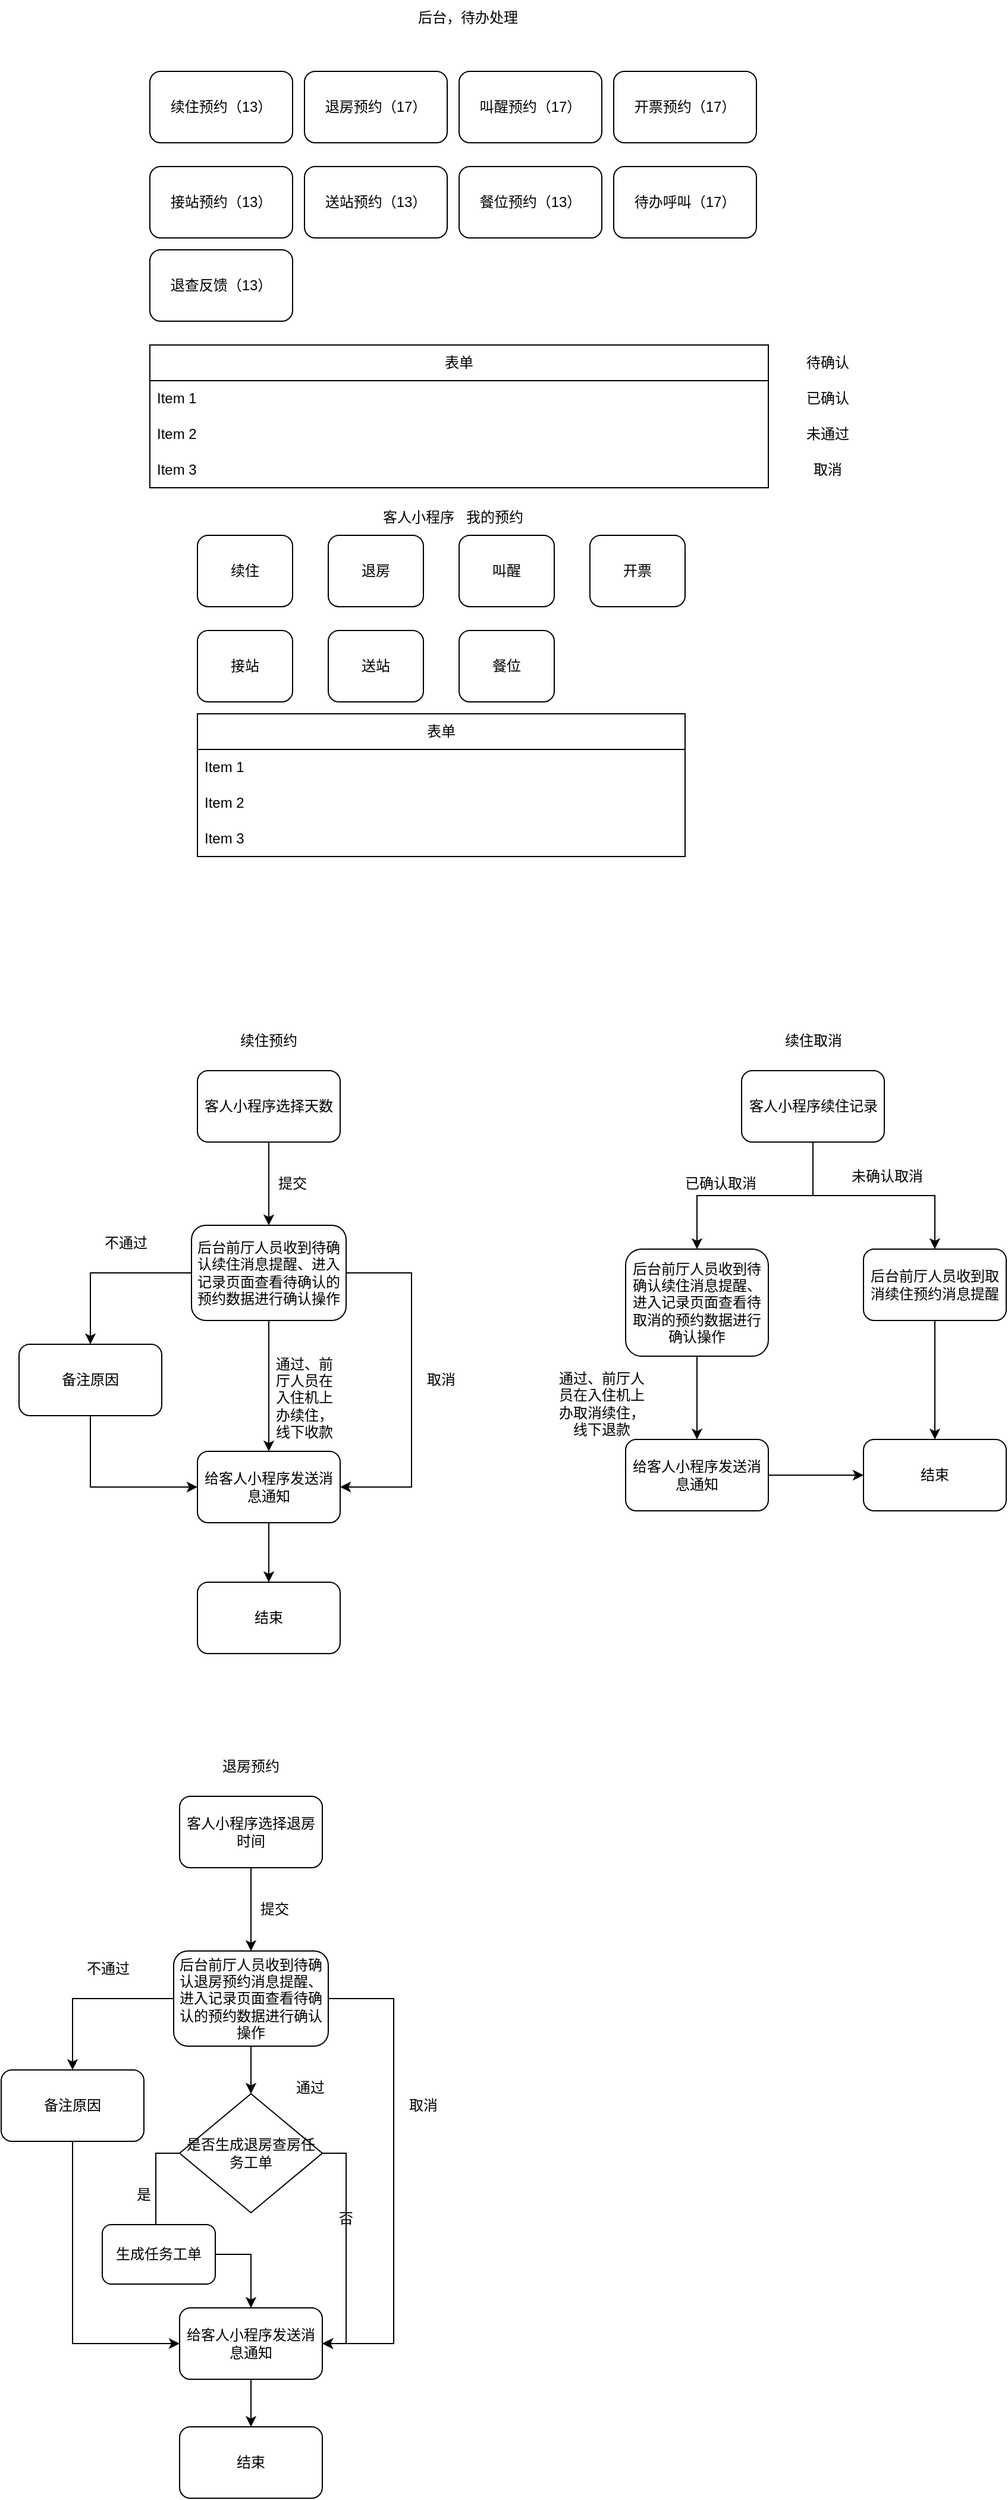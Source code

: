 <mxfile version="21.6.8" type="github">
  <diagram id="wFE0QG_FPsp0jaGvCLVb" name="Page-1">
    <mxGraphModel dx="1034" dy="432" grid="1" gridSize="10" guides="1" tooltips="1" connect="1" arrows="1" fold="1" page="1" pageScale="1" pageWidth="850" pageHeight="1100" math="0" shadow="0">
      <root>
        <mxCell id="0" />
        <mxCell id="1" parent="0" />
        <mxCell id="koKCyErYXFLNH2tnEZ0O-1" value="表单" style="swimlane;fontStyle=0;childLayout=stackLayout;horizontal=1;startSize=30;horizontalStack=0;resizeParent=1;resizeParentMax=0;resizeLast=0;collapsible=1;marginBottom=0;whiteSpace=wrap;html=1;" parent="1" vertex="1">
          <mxGeometry x="150" y="320" width="520" height="120" as="geometry" />
        </mxCell>
        <mxCell id="koKCyErYXFLNH2tnEZ0O-2" value="Item 1" style="text;strokeColor=none;fillColor=none;align=left;verticalAlign=middle;spacingLeft=4;spacingRight=4;overflow=hidden;points=[[0,0.5],[1,0.5]];portConstraint=eastwest;rotatable=0;whiteSpace=wrap;html=1;" parent="koKCyErYXFLNH2tnEZ0O-1" vertex="1">
          <mxGeometry y="30" width="520" height="30" as="geometry" />
        </mxCell>
        <mxCell id="koKCyErYXFLNH2tnEZ0O-3" value="Item 2" style="text;strokeColor=none;fillColor=none;align=left;verticalAlign=middle;spacingLeft=4;spacingRight=4;overflow=hidden;points=[[0,0.5],[1,0.5]];portConstraint=eastwest;rotatable=0;whiteSpace=wrap;html=1;" parent="koKCyErYXFLNH2tnEZ0O-1" vertex="1">
          <mxGeometry y="60" width="520" height="30" as="geometry" />
        </mxCell>
        <mxCell id="koKCyErYXFLNH2tnEZ0O-4" value="Item 3" style="text;strokeColor=none;fillColor=none;align=left;verticalAlign=middle;spacingLeft=4;spacingRight=4;overflow=hidden;points=[[0,0.5],[1,0.5]];portConstraint=eastwest;rotatable=0;whiteSpace=wrap;html=1;" parent="koKCyErYXFLNH2tnEZ0O-1" vertex="1">
          <mxGeometry y="90" width="520" height="30" as="geometry" />
        </mxCell>
        <mxCell id="koKCyErYXFLNH2tnEZ0O-7" value="续住预约（13）" style="rounded=1;whiteSpace=wrap;html=1;" parent="1" vertex="1">
          <mxGeometry x="150" y="90" width="120" height="60" as="geometry" />
        </mxCell>
        <mxCell id="koKCyErYXFLNH2tnEZ0O-8" value="退房预约（17）" style="rounded=1;whiteSpace=wrap;html=1;" parent="1" vertex="1">
          <mxGeometry x="280" y="90" width="120" height="60" as="geometry" />
        </mxCell>
        <mxCell id="koKCyErYXFLNH2tnEZ0O-9" value="待办呼叫（17）" style="rounded=1;whiteSpace=wrap;html=1;" parent="1" vertex="1">
          <mxGeometry x="540" y="170" width="120" height="60" as="geometry" />
        </mxCell>
        <mxCell id="koKCyErYXFLNH2tnEZ0O-10" value="叫醒预约（17）" style="rounded=1;whiteSpace=wrap;html=1;" parent="1" vertex="1">
          <mxGeometry x="410" y="90" width="120" height="60" as="geometry" />
        </mxCell>
        <mxCell id="koKCyErYXFLNH2tnEZ0O-11" value="开票预约（17）" style="rounded=1;whiteSpace=wrap;html=1;" parent="1" vertex="1">
          <mxGeometry x="540" y="90" width="120" height="60" as="geometry" />
        </mxCell>
        <mxCell id="koKCyErYXFLNH2tnEZ0O-12" value="接站预约（13）" style="rounded=1;whiteSpace=wrap;html=1;" parent="1" vertex="1">
          <mxGeometry x="150" y="170" width="120" height="60" as="geometry" />
        </mxCell>
        <mxCell id="koKCyErYXFLNH2tnEZ0O-13" value="送站预约（13）" style="rounded=1;whiteSpace=wrap;html=1;" parent="1" vertex="1">
          <mxGeometry x="280" y="170" width="120" height="60" as="geometry" />
        </mxCell>
        <mxCell id="koKCyErYXFLNH2tnEZ0O-14" value="餐位预约（13）" style="rounded=1;whiteSpace=wrap;html=1;" parent="1" vertex="1">
          <mxGeometry x="410" y="170" width="120" height="60" as="geometry" />
        </mxCell>
        <mxCell id="koKCyErYXFLNH2tnEZ0O-15" value="后台，待办处理" style="text;html=1;strokeColor=none;fillColor=none;align=center;verticalAlign=middle;whiteSpace=wrap;rounded=0;" parent="1" vertex="1">
          <mxGeometry x="365" y="30" width="105" height="30" as="geometry" />
        </mxCell>
        <mxCell id="koKCyErYXFLNH2tnEZ0O-16" value="客人小程序&amp;nbsp; &amp;nbsp;我的预约" style="text;html=1;strokeColor=none;fillColor=none;align=center;verticalAlign=middle;whiteSpace=wrap;rounded=0;" parent="1" vertex="1">
          <mxGeometry x="340" y="450" width="130" height="30" as="geometry" />
        </mxCell>
        <mxCell id="koKCyErYXFLNH2tnEZ0O-17" value="续住" style="rounded=1;whiteSpace=wrap;html=1;" parent="1" vertex="1">
          <mxGeometry x="190" y="480" width="80" height="60" as="geometry" />
        </mxCell>
        <mxCell id="koKCyErYXFLNH2tnEZ0O-18" value="退房" style="rounded=1;whiteSpace=wrap;html=1;" parent="1" vertex="1">
          <mxGeometry x="300" y="480" width="80" height="60" as="geometry" />
        </mxCell>
        <mxCell id="koKCyErYXFLNH2tnEZ0O-19" value="叫醒" style="rounded=1;whiteSpace=wrap;html=1;" parent="1" vertex="1">
          <mxGeometry x="410" y="480" width="80" height="60" as="geometry" />
        </mxCell>
        <mxCell id="koKCyErYXFLNH2tnEZ0O-20" value="开票" style="rounded=1;whiteSpace=wrap;html=1;" parent="1" vertex="1">
          <mxGeometry x="520" y="480" width="80" height="60" as="geometry" />
        </mxCell>
        <mxCell id="koKCyErYXFLNH2tnEZ0O-21" value="接站" style="rounded=1;whiteSpace=wrap;html=1;" parent="1" vertex="1">
          <mxGeometry x="190" y="560" width="80" height="60" as="geometry" />
        </mxCell>
        <mxCell id="koKCyErYXFLNH2tnEZ0O-22" value="送站" style="rounded=1;whiteSpace=wrap;html=1;" parent="1" vertex="1">
          <mxGeometry x="300" y="560" width="80" height="60" as="geometry" />
        </mxCell>
        <mxCell id="koKCyErYXFLNH2tnEZ0O-23" value="餐位" style="rounded=1;whiteSpace=wrap;html=1;" parent="1" vertex="1">
          <mxGeometry x="410" y="560" width="80" height="60" as="geometry" />
        </mxCell>
        <mxCell id="koKCyErYXFLNH2tnEZ0O-24" value="表单" style="swimlane;fontStyle=0;childLayout=stackLayout;horizontal=1;startSize=30;horizontalStack=0;resizeParent=1;resizeParentMax=0;resizeLast=0;collapsible=1;marginBottom=0;whiteSpace=wrap;html=1;" parent="1" vertex="1">
          <mxGeometry x="190" y="630" width="410" height="120" as="geometry" />
        </mxCell>
        <mxCell id="koKCyErYXFLNH2tnEZ0O-25" value="Item 1" style="text;strokeColor=none;fillColor=none;align=left;verticalAlign=middle;spacingLeft=4;spacingRight=4;overflow=hidden;points=[[0,0.5],[1,0.5]];portConstraint=eastwest;rotatable=0;whiteSpace=wrap;html=1;" parent="koKCyErYXFLNH2tnEZ0O-24" vertex="1">
          <mxGeometry y="30" width="410" height="30" as="geometry" />
        </mxCell>
        <mxCell id="koKCyErYXFLNH2tnEZ0O-26" value="Item 2" style="text;strokeColor=none;fillColor=none;align=left;verticalAlign=middle;spacingLeft=4;spacingRight=4;overflow=hidden;points=[[0,0.5],[1,0.5]];portConstraint=eastwest;rotatable=0;whiteSpace=wrap;html=1;" parent="koKCyErYXFLNH2tnEZ0O-24" vertex="1">
          <mxGeometry y="60" width="410" height="30" as="geometry" />
        </mxCell>
        <mxCell id="koKCyErYXFLNH2tnEZ0O-27" value="Item 3" style="text;strokeColor=none;fillColor=none;align=left;verticalAlign=middle;spacingLeft=4;spacingRight=4;overflow=hidden;points=[[0,0.5],[1,0.5]];portConstraint=eastwest;rotatable=0;whiteSpace=wrap;html=1;" parent="koKCyErYXFLNH2tnEZ0O-24" vertex="1">
          <mxGeometry y="90" width="410" height="30" as="geometry" />
        </mxCell>
        <mxCell id="i-_lk4MD_j3GVrRaepEf-1" value="退查反馈（13）" style="rounded=1;whiteSpace=wrap;html=1;" parent="1" vertex="1">
          <mxGeometry x="150" y="240" width="120" height="60" as="geometry" />
        </mxCell>
        <mxCell id="NhMcl8OpsM3l9a1iTTUJ-1" value="待确认" style="text;html=1;strokeColor=none;fillColor=none;align=center;verticalAlign=middle;whiteSpace=wrap;rounded=0;" vertex="1" parent="1">
          <mxGeometry x="690" y="320" width="60" height="30" as="geometry" />
        </mxCell>
        <mxCell id="NhMcl8OpsM3l9a1iTTUJ-2" value="已确认" style="text;html=1;strokeColor=none;fillColor=none;align=center;verticalAlign=middle;whiteSpace=wrap;rounded=0;" vertex="1" parent="1">
          <mxGeometry x="690" y="350" width="60" height="30" as="geometry" />
        </mxCell>
        <mxCell id="NhMcl8OpsM3l9a1iTTUJ-3" value="未通过" style="text;html=1;strokeColor=none;fillColor=none;align=center;verticalAlign=middle;whiteSpace=wrap;rounded=0;" vertex="1" parent="1">
          <mxGeometry x="690" y="380" width="60" height="30" as="geometry" />
        </mxCell>
        <mxCell id="NhMcl8OpsM3l9a1iTTUJ-4" value="取消" style="text;html=1;strokeColor=none;fillColor=none;align=center;verticalAlign=middle;whiteSpace=wrap;rounded=0;" vertex="1" parent="1">
          <mxGeometry x="690" y="410" width="60" height="30" as="geometry" />
        </mxCell>
        <mxCell id="NhMcl8OpsM3l9a1iTTUJ-5" value="续住预约" style="text;html=1;strokeColor=none;fillColor=none;align=center;verticalAlign=middle;whiteSpace=wrap;rounded=0;" vertex="1" parent="1">
          <mxGeometry x="220" y="890" width="60" height="30" as="geometry" />
        </mxCell>
        <mxCell id="NhMcl8OpsM3l9a1iTTUJ-9" style="edgeStyle=orthogonalEdgeStyle;rounded=0;orthogonalLoop=1;jettySize=auto;html=1;entryX=0.5;entryY=0;entryDx=0;entryDy=0;" edge="1" parent="1" source="NhMcl8OpsM3l9a1iTTUJ-6" target="NhMcl8OpsM3l9a1iTTUJ-7">
          <mxGeometry relative="1" as="geometry" />
        </mxCell>
        <mxCell id="NhMcl8OpsM3l9a1iTTUJ-6" value="客人小程序选择天数" style="rounded=1;whiteSpace=wrap;html=1;" vertex="1" parent="1">
          <mxGeometry x="190" y="930" width="120" height="60" as="geometry" />
        </mxCell>
        <mxCell id="NhMcl8OpsM3l9a1iTTUJ-11" style="edgeStyle=orthogonalEdgeStyle;rounded=0;orthogonalLoop=1;jettySize=auto;html=1;entryX=0.5;entryY=0;entryDx=0;entryDy=0;" edge="1" parent="1" source="NhMcl8OpsM3l9a1iTTUJ-7" target="NhMcl8OpsM3l9a1iTTUJ-10">
          <mxGeometry relative="1" as="geometry" />
        </mxCell>
        <mxCell id="NhMcl8OpsM3l9a1iTTUJ-15" style="edgeStyle=orthogonalEdgeStyle;rounded=0;orthogonalLoop=1;jettySize=auto;html=1;" edge="1" parent="1" source="NhMcl8OpsM3l9a1iTTUJ-7" target="NhMcl8OpsM3l9a1iTTUJ-13">
          <mxGeometry relative="1" as="geometry" />
        </mxCell>
        <mxCell id="NhMcl8OpsM3l9a1iTTUJ-21" style="edgeStyle=orthogonalEdgeStyle;rounded=0;orthogonalLoop=1;jettySize=auto;html=1;entryX=1;entryY=0.5;entryDx=0;entryDy=0;" edge="1" parent="1" source="NhMcl8OpsM3l9a1iTTUJ-7" target="NhMcl8OpsM3l9a1iTTUJ-10">
          <mxGeometry relative="1" as="geometry">
            <Array as="points">
              <mxPoint x="370" y="1100" />
              <mxPoint x="370" y="1280" />
            </Array>
          </mxGeometry>
        </mxCell>
        <mxCell id="NhMcl8OpsM3l9a1iTTUJ-7" value="后台前厅人员收到待确认续住消息提醒、进入记录页面查看待确认的预约数据进行确认操作" style="rounded=1;whiteSpace=wrap;html=1;" vertex="1" parent="1">
          <mxGeometry x="185" y="1060" width="130" height="80" as="geometry" />
        </mxCell>
        <mxCell id="NhMcl8OpsM3l9a1iTTUJ-24" style="edgeStyle=orthogonalEdgeStyle;rounded=0;orthogonalLoop=1;jettySize=auto;html=1;entryX=0.5;entryY=0;entryDx=0;entryDy=0;" edge="1" parent="1" source="NhMcl8OpsM3l9a1iTTUJ-10" target="NhMcl8OpsM3l9a1iTTUJ-23">
          <mxGeometry relative="1" as="geometry" />
        </mxCell>
        <mxCell id="NhMcl8OpsM3l9a1iTTUJ-10" value="给客人小程序发送消息通知" style="rounded=1;whiteSpace=wrap;html=1;" vertex="1" parent="1">
          <mxGeometry x="190" y="1250" width="120" height="60" as="geometry" />
        </mxCell>
        <mxCell id="NhMcl8OpsM3l9a1iTTUJ-12" value="提交" style="text;html=1;strokeColor=none;fillColor=none;align=center;verticalAlign=middle;whiteSpace=wrap;rounded=0;" vertex="1" parent="1">
          <mxGeometry x="240" y="1010" width="60" height="30" as="geometry" />
        </mxCell>
        <mxCell id="NhMcl8OpsM3l9a1iTTUJ-22" style="edgeStyle=orthogonalEdgeStyle;rounded=0;orthogonalLoop=1;jettySize=auto;html=1;entryX=0;entryY=0.5;entryDx=0;entryDy=0;" edge="1" parent="1" source="NhMcl8OpsM3l9a1iTTUJ-13" target="NhMcl8OpsM3l9a1iTTUJ-10">
          <mxGeometry relative="1" as="geometry">
            <Array as="points">
              <mxPoint x="100" y="1280" />
            </Array>
          </mxGeometry>
        </mxCell>
        <mxCell id="NhMcl8OpsM3l9a1iTTUJ-13" value="备注原因" style="rounded=1;whiteSpace=wrap;html=1;" vertex="1" parent="1">
          <mxGeometry x="40" y="1160" width="120" height="60" as="geometry" />
        </mxCell>
        <mxCell id="NhMcl8OpsM3l9a1iTTUJ-17" value="不通过" style="text;html=1;strokeColor=none;fillColor=none;align=center;verticalAlign=middle;whiteSpace=wrap;rounded=0;" vertex="1" parent="1">
          <mxGeometry x="100" y="1060" width="60" height="30" as="geometry" />
        </mxCell>
        <mxCell id="NhMcl8OpsM3l9a1iTTUJ-18" value="通过、前厅人员在入住机上办续住，线下收款" style="text;html=1;strokeColor=none;fillColor=none;align=center;verticalAlign=middle;whiteSpace=wrap;rounded=0;" vertex="1" parent="1">
          <mxGeometry x="250" y="1170" width="60" height="70" as="geometry" />
        </mxCell>
        <mxCell id="NhMcl8OpsM3l9a1iTTUJ-20" value="取消" style="text;html=1;strokeColor=none;fillColor=none;align=center;verticalAlign=middle;whiteSpace=wrap;rounded=0;" vertex="1" parent="1">
          <mxGeometry x="365" y="1165" width="60" height="50" as="geometry" />
        </mxCell>
        <mxCell id="NhMcl8OpsM3l9a1iTTUJ-23" value="结束" style="rounded=1;whiteSpace=wrap;html=1;" vertex="1" parent="1">
          <mxGeometry x="190" y="1360" width="120" height="60" as="geometry" />
        </mxCell>
        <mxCell id="NhMcl8OpsM3l9a1iTTUJ-28" value="续住取消" style="text;html=1;strokeColor=none;fillColor=none;align=center;verticalAlign=middle;whiteSpace=wrap;rounded=0;" vertex="1" parent="1">
          <mxGeometry x="677.5" y="890" width="60" height="30" as="geometry" />
        </mxCell>
        <mxCell id="NhMcl8OpsM3l9a1iTTUJ-46" style="edgeStyle=orthogonalEdgeStyle;rounded=0;orthogonalLoop=1;jettySize=auto;html=1;entryX=0.5;entryY=0;entryDx=0;entryDy=0;" edge="1" parent="1" source="NhMcl8OpsM3l9a1iTTUJ-30" target="NhMcl8OpsM3l9a1iTTUJ-44">
          <mxGeometry relative="1" as="geometry" />
        </mxCell>
        <mxCell id="NhMcl8OpsM3l9a1iTTUJ-47" style="edgeStyle=orthogonalEdgeStyle;rounded=0;orthogonalLoop=1;jettySize=auto;html=1;entryX=0.5;entryY=0;entryDx=0;entryDy=0;" edge="1" parent="1" source="NhMcl8OpsM3l9a1iTTUJ-30" target="NhMcl8OpsM3l9a1iTTUJ-45">
          <mxGeometry relative="1" as="geometry" />
        </mxCell>
        <mxCell id="NhMcl8OpsM3l9a1iTTUJ-30" value="客人小程序续住记录" style="rounded=1;whiteSpace=wrap;html=1;" vertex="1" parent="1">
          <mxGeometry x="647.5" y="930" width="120" height="60" as="geometry" />
        </mxCell>
        <mxCell id="NhMcl8OpsM3l9a1iTTUJ-53" style="edgeStyle=orthogonalEdgeStyle;rounded=0;orthogonalLoop=1;jettySize=auto;html=1;entryX=0.5;entryY=0;entryDx=0;entryDy=0;" edge="1" parent="1" source="NhMcl8OpsM3l9a1iTTUJ-44" target="NhMcl8OpsM3l9a1iTTUJ-52">
          <mxGeometry relative="1" as="geometry" />
        </mxCell>
        <mxCell id="NhMcl8OpsM3l9a1iTTUJ-44" value="后台前厅人员收到待确认续住消息提醒、进入记录页面查看待取消的预约数据进行确认操作" style="rounded=1;whiteSpace=wrap;html=1;" vertex="1" parent="1">
          <mxGeometry x="550" y="1080" width="120" height="90" as="geometry" />
        </mxCell>
        <mxCell id="NhMcl8OpsM3l9a1iTTUJ-51" value="" style="edgeStyle=orthogonalEdgeStyle;rounded=0;orthogonalLoop=1;jettySize=auto;html=1;" edge="1" parent="1" source="NhMcl8OpsM3l9a1iTTUJ-45" target="NhMcl8OpsM3l9a1iTTUJ-50">
          <mxGeometry relative="1" as="geometry" />
        </mxCell>
        <mxCell id="NhMcl8OpsM3l9a1iTTUJ-45" value="后台前厅人员收到取消续住预约消息提醒" style="rounded=1;whiteSpace=wrap;html=1;" vertex="1" parent="1">
          <mxGeometry x="750" y="1080" width="120" height="60" as="geometry" />
        </mxCell>
        <mxCell id="NhMcl8OpsM3l9a1iTTUJ-48" value="已确认取消" style="text;html=1;strokeColor=none;fillColor=none;align=center;verticalAlign=middle;whiteSpace=wrap;rounded=0;" vertex="1" parent="1">
          <mxGeometry x="590" y="1010" width="80" height="30" as="geometry" />
        </mxCell>
        <mxCell id="NhMcl8OpsM3l9a1iTTUJ-49" value="&lt;span style=&quot;color: rgb(0, 0, 0); font-family: Helvetica; font-size: 12px; font-style: normal; font-variant-ligatures: normal; font-variant-caps: normal; font-weight: 400; letter-spacing: normal; orphans: 2; text-align: center; text-indent: 0px; text-transform: none; widows: 2; word-spacing: 0px; -webkit-text-stroke-width: 0px; background-color: rgb(251, 251, 251); text-decoration-thickness: initial; text-decoration-style: initial; text-decoration-color: initial; float: none; display: inline !important;&quot;&gt;未确认取消&lt;/span&gt;" style="text;whiteSpace=wrap;html=1;" vertex="1" parent="1">
          <mxGeometry x="737.5" y="1005" width="90" height="40" as="geometry" />
        </mxCell>
        <mxCell id="NhMcl8OpsM3l9a1iTTUJ-50" value="结束" style="rounded=1;whiteSpace=wrap;html=1;" vertex="1" parent="1">
          <mxGeometry x="750" y="1240" width="120" height="60" as="geometry" />
        </mxCell>
        <mxCell id="NhMcl8OpsM3l9a1iTTUJ-56" style="edgeStyle=orthogonalEdgeStyle;rounded=0;orthogonalLoop=1;jettySize=auto;html=1;entryX=0;entryY=0.5;entryDx=0;entryDy=0;" edge="1" parent="1" source="NhMcl8OpsM3l9a1iTTUJ-52" target="NhMcl8OpsM3l9a1iTTUJ-50">
          <mxGeometry relative="1" as="geometry" />
        </mxCell>
        <mxCell id="NhMcl8OpsM3l9a1iTTUJ-52" value="给客人小程序发送消息通知" style="rounded=1;whiteSpace=wrap;html=1;" vertex="1" parent="1">
          <mxGeometry x="550" y="1240" width="120" height="60" as="geometry" />
        </mxCell>
        <mxCell id="NhMcl8OpsM3l9a1iTTUJ-54" value="通过、前厅人员在入住机上办取消续住，线下退款" style="text;html=1;strokeColor=none;fillColor=none;align=center;verticalAlign=middle;whiteSpace=wrap;rounded=0;" vertex="1" parent="1">
          <mxGeometry x="490" y="1170" width="80" height="80" as="geometry" />
        </mxCell>
        <mxCell id="NhMcl8OpsM3l9a1iTTUJ-57" value="退房预约" style="text;html=1;strokeColor=none;fillColor=none;align=center;verticalAlign=middle;whiteSpace=wrap;rounded=0;" vertex="1" parent="1">
          <mxGeometry x="205" y="1500" width="60" height="30" as="geometry" />
        </mxCell>
        <mxCell id="NhMcl8OpsM3l9a1iTTUJ-58" style="edgeStyle=orthogonalEdgeStyle;rounded=0;orthogonalLoop=1;jettySize=auto;html=1;entryX=0.5;entryY=0;entryDx=0;entryDy=0;" edge="1" parent="1" source="NhMcl8OpsM3l9a1iTTUJ-59" target="NhMcl8OpsM3l9a1iTTUJ-63">
          <mxGeometry relative="1" as="geometry" />
        </mxCell>
        <mxCell id="NhMcl8OpsM3l9a1iTTUJ-59" value="客人小程序选择退房时间" style="rounded=1;whiteSpace=wrap;html=1;" vertex="1" parent="1">
          <mxGeometry x="175" y="1540" width="120" height="60" as="geometry" />
        </mxCell>
        <mxCell id="NhMcl8OpsM3l9a1iTTUJ-61" style="edgeStyle=orthogonalEdgeStyle;rounded=0;orthogonalLoop=1;jettySize=auto;html=1;" edge="1" parent="1" source="NhMcl8OpsM3l9a1iTTUJ-63" target="NhMcl8OpsM3l9a1iTTUJ-68">
          <mxGeometry relative="1" as="geometry" />
        </mxCell>
        <mxCell id="NhMcl8OpsM3l9a1iTTUJ-62" style="edgeStyle=orthogonalEdgeStyle;rounded=0;orthogonalLoop=1;jettySize=auto;html=1;entryX=1;entryY=0.5;entryDx=0;entryDy=0;" edge="1" parent="1" source="NhMcl8OpsM3l9a1iTTUJ-63" target="NhMcl8OpsM3l9a1iTTUJ-65">
          <mxGeometry relative="1" as="geometry">
            <Array as="points">
              <mxPoint x="355" y="1710" />
              <mxPoint x="355" y="2000" />
            </Array>
          </mxGeometry>
        </mxCell>
        <mxCell id="NhMcl8OpsM3l9a1iTTUJ-78" style="edgeStyle=orthogonalEdgeStyle;rounded=0;orthogonalLoop=1;jettySize=auto;html=1;entryX=0.5;entryY=0;entryDx=0;entryDy=0;" edge="1" parent="1" source="NhMcl8OpsM3l9a1iTTUJ-63" target="NhMcl8OpsM3l9a1iTTUJ-76">
          <mxGeometry relative="1" as="geometry" />
        </mxCell>
        <mxCell id="NhMcl8OpsM3l9a1iTTUJ-63" value="后台前厅人员收到待确认退房预约消息提醒、进入记录页面查看待确认的预约数据进行确认操作" style="rounded=1;whiteSpace=wrap;html=1;" vertex="1" parent="1">
          <mxGeometry x="170" y="1670" width="130" height="80" as="geometry" />
        </mxCell>
        <mxCell id="NhMcl8OpsM3l9a1iTTUJ-64" style="edgeStyle=orthogonalEdgeStyle;rounded=0;orthogonalLoop=1;jettySize=auto;html=1;entryX=0.5;entryY=0;entryDx=0;entryDy=0;" edge="1" parent="1" source="NhMcl8OpsM3l9a1iTTUJ-65" target="NhMcl8OpsM3l9a1iTTUJ-72">
          <mxGeometry relative="1" as="geometry" />
        </mxCell>
        <mxCell id="NhMcl8OpsM3l9a1iTTUJ-65" value="给客人小程序发送消息通知" style="rounded=1;whiteSpace=wrap;html=1;" vertex="1" parent="1">
          <mxGeometry x="175" y="1970" width="120" height="60" as="geometry" />
        </mxCell>
        <mxCell id="NhMcl8OpsM3l9a1iTTUJ-66" value="提交" style="text;html=1;strokeColor=none;fillColor=none;align=center;verticalAlign=middle;whiteSpace=wrap;rounded=0;" vertex="1" parent="1">
          <mxGeometry x="225" y="1620" width="60" height="30" as="geometry" />
        </mxCell>
        <mxCell id="NhMcl8OpsM3l9a1iTTUJ-67" style="edgeStyle=orthogonalEdgeStyle;rounded=0;orthogonalLoop=1;jettySize=auto;html=1;entryX=0;entryY=0.5;entryDx=0;entryDy=0;" edge="1" parent="1" source="NhMcl8OpsM3l9a1iTTUJ-68" target="NhMcl8OpsM3l9a1iTTUJ-65">
          <mxGeometry relative="1" as="geometry">
            <Array as="points">
              <mxPoint x="85" y="2000" />
            </Array>
          </mxGeometry>
        </mxCell>
        <mxCell id="NhMcl8OpsM3l9a1iTTUJ-68" value="备注原因" style="rounded=1;whiteSpace=wrap;html=1;" vertex="1" parent="1">
          <mxGeometry x="25" y="1770" width="120" height="60" as="geometry" />
        </mxCell>
        <mxCell id="NhMcl8OpsM3l9a1iTTUJ-69" value="不通过" style="text;html=1;strokeColor=none;fillColor=none;align=center;verticalAlign=middle;whiteSpace=wrap;rounded=0;" vertex="1" parent="1">
          <mxGeometry x="85" y="1670" width="60" height="30" as="geometry" />
        </mxCell>
        <mxCell id="NhMcl8OpsM3l9a1iTTUJ-70" value="通过" style="text;html=1;strokeColor=none;fillColor=none;align=center;verticalAlign=middle;whiteSpace=wrap;rounded=0;" vertex="1" parent="1">
          <mxGeometry x="255" y="1750" width="60" height="70" as="geometry" />
        </mxCell>
        <mxCell id="NhMcl8OpsM3l9a1iTTUJ-71" value="取消" style="text;html=1;strokeColor=none;fillColor=none;align=center;verticalAlign=middle;whiteSpace=wrap;rounded=0;" vertex="1" parent="1">
          <mxGeometry x="350" y="1775" width="60" height="50" as="geometry" />
        </mxCell>
        <mxCell id="NhMcl8OpsM3l9a1iTTUJ-72" value="结束" style="rounded=1;whiteSpace=wrap;html=1;" vertex="1" parent="1">
          <mxGeometry x="175" y="2070" width="120" height="60" as="geometry" />
        </mxCell>
        <mxCell id="NhMcl8OpsM3l9a1iTTUJ-79" style="edgeStyle=orthogonalEdgeStyle;rounded=0;orthogonalLoop=1;jettySize=auto;html=1;entryX=1;entryY=0.5;entryDx=0;entryDy=0;" edge="1" parent="1" source="NhMcl8OpsM3l9a1iTTUJ-76" target="NhMcl8OpsM3l9a1iTTUJ-65">
          <mxGeometry relative="1" as="geometry">
            <Array as="points">
              <mxPoint x="315" y="1840" />
              <mxPoint x="315" y="2000" />
            </Array>
          </mxGeometry>
        </mxCell>
        <mxCell id="NhMcl8OpsM3l9a1iTTUJ-81" style="edgeStyle=orthogonalEdgeStyle;rounded=0;orthogonalLoop=1;jettySize=auto;html=1;exitX=0;exitY=0.5;exitDx=0;exitDy=0;entryX=0.5;entryY=0;entryDx=0;entryDy=0;" edge="1" parent="1" source="NhMcl8OpsM3l9a1iTTUJ-76" target="NhMcl8OpsM3l9a1iTTUJ-80">
          <mxGeometry relative="1" as="geometry" />
        </mxCell>
        <mxCell id="NhMcl8OpsM3l9a1iTTUJ-76" value="是否生成退房查房任务工单" style="rhombus;whiteSpace=wrap;html=1;" vertex="1" parent="1">
          <mxGeometry x="175" y="1790" width="120" height="100" as="geometry" />
        </mxCell>
        <mxCell id="NhMcl8OpsM3l9a1iTTUJ-82" style="edgeStyle=orthogonalEdgeStyle;rounded=0;orthogonalLoop=1;jettySize=auto;html=1;exitX=1;exitY=0.5;exitDx=0;exitDy=0;entryX=0.5;entryY=0;entryDx=0;entryDy=0;" edge="1" parent="1" source="NhMcl8OpsM3l9a1iTTUJ-80" target="NhMcl8OpsM3l9a1iTTUJ-65">
          <mxGeometry relative="1" as="geometry" />
        </mxCell>
        <mxCell id="NhMcl8OpsM3l9a1iTTUJ-80" value="生成任务工单" style="rounded=1;whiteSpace=wrap;html=1;" vertex="1" parent="1">
          <mxGeometry x="110" y="1900" width="95" height="50" as="geometry" />
        </mxCell>
        <mxCell id="NhMcl8OpsM3l9a1iTTUJ-83" value="否" style="text;html=1;strokeColor=none;fillColor=none;align=center;verticalAlign=middle;whiteSpace=wrap;rounded=0;" vertex="1" parent="1">
          <mxGeometry x="285" y="1880" width="60" height="30" as="geometry" />
        </mxCell>
        <mxCell id="NhMcl8OpsM3l9a1iTTUJ-84" value="是" style="text;html=1;strokeColor=none;fillColor=none;align=center;verticalAlign=middle;whiteSpace=wrap;rounded=0;" vertex="1" parent="1">
          <mxGeometry x="115" y="1860" width="60" height="30" as="geometry" />
        </mxCell>
      </root>
    </mxGraphModel>
  </diagram>
</mxfile>
